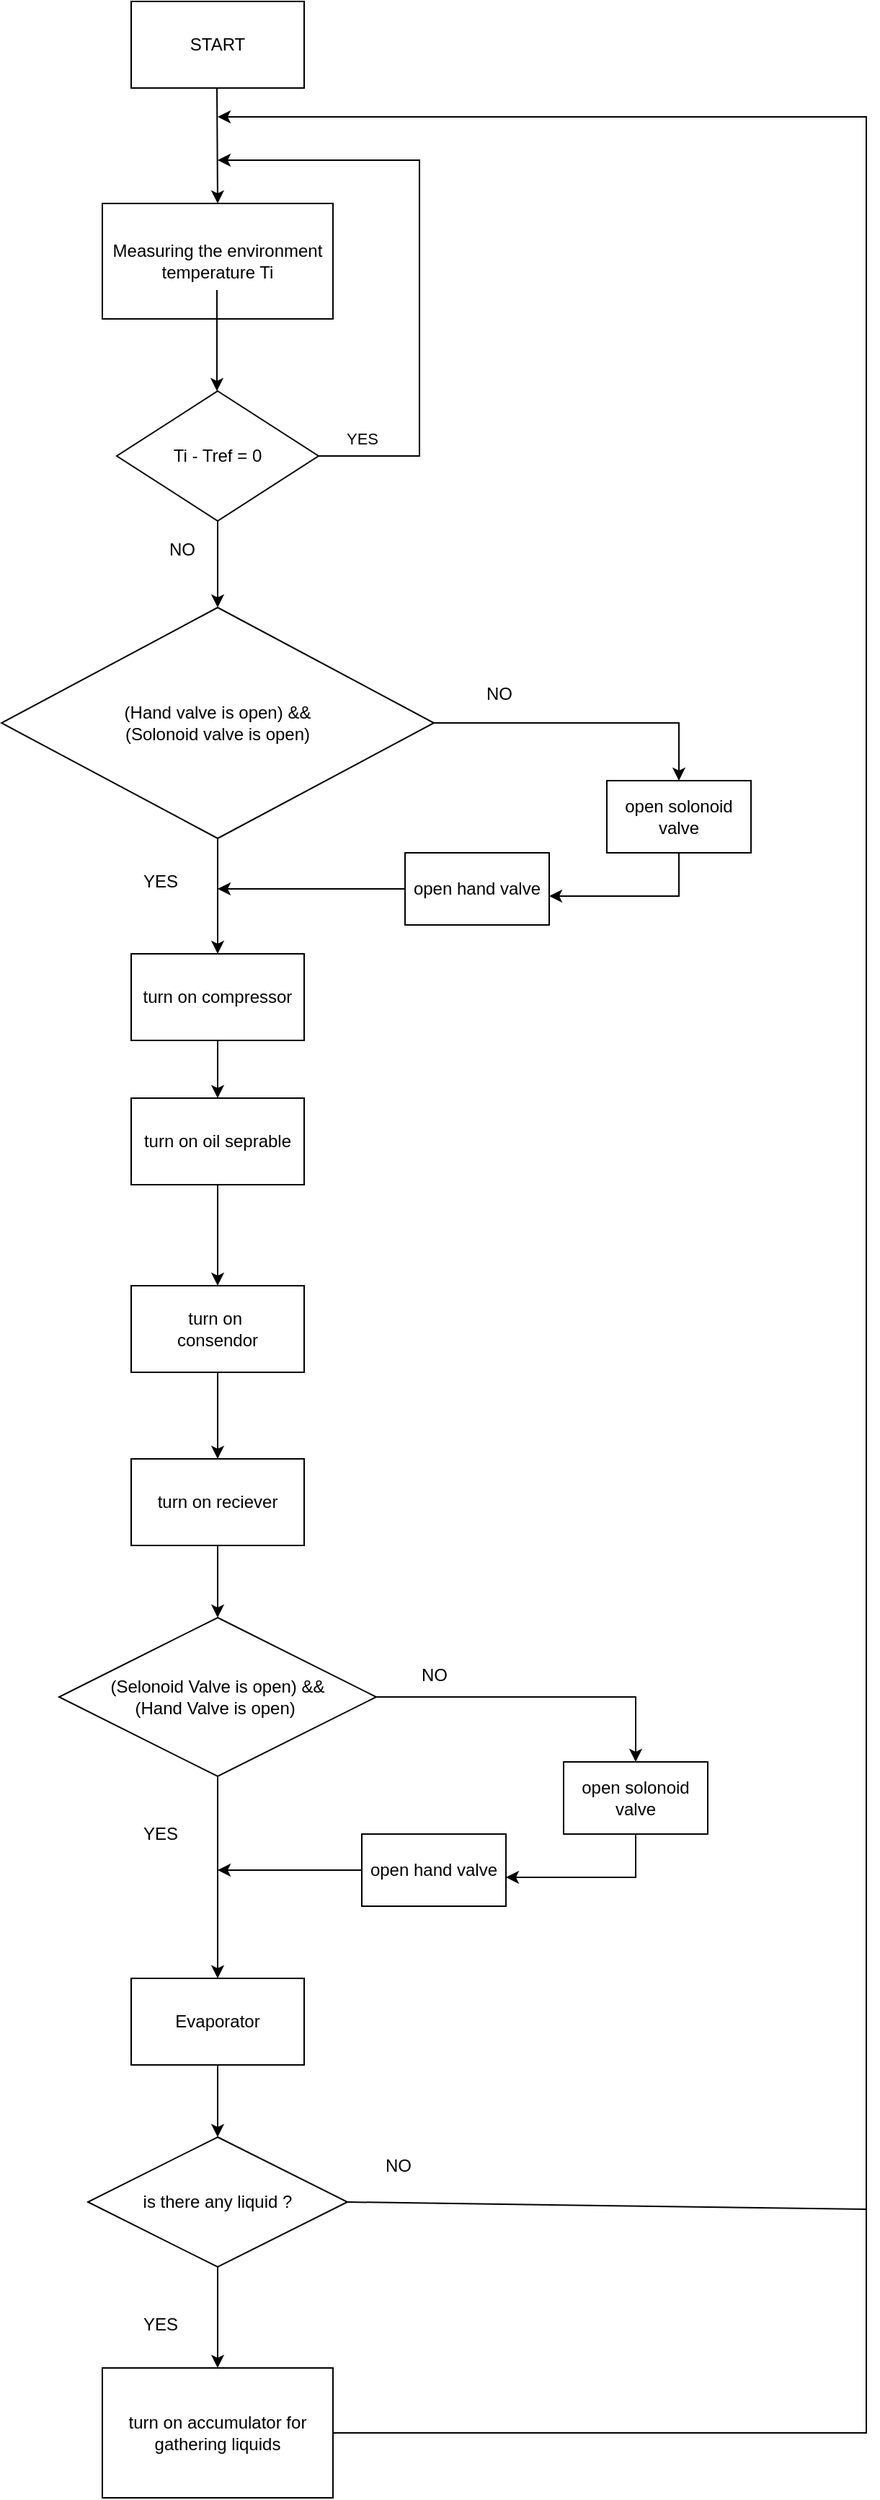 <mxfile version="16.4.3" type="device"><diagram id="6bjxhPnPf8Hs3nQTwTzE" name="Page-1"><mxGraphModel dx="1038" dy="579" grid="1" gridSize="10" guides="1" tooltips="1" connect="1" arrows="1" fold="1" page="1" pageScale="1" pageWidth="2339" pageHeight="3300" math="0" shadow="0"><root><mxCell id="0"/><mxCell id="1" parent="0"/><mxCell id="0Xodh3QElEGGn4C1a_XJ-1" value="START" style="rounded=0;whiteSpace=wrap;html=1;" parent="1" vertex="1"><mxGeometry x="230" y="120" width="120" height="60" as="geometry"/></mxCell><mxCell id="0Xodh3QElEGGn4C1a_XJ-2" value="" style="endArrow=classic;html=1;rounded=0;entryX=0.5;entryY=0;entryDx=0;entryDy=0;" parent="1" target="0Xodh3QElEGGn4C1a_XJ-3" edge="1"><mxGeometry width="50" height="50" relative="1" as="geometry"><mxPoint x="289.5" y="180" as="sourcePoint"/><mxPoint x="290" y="240" as="targetPoint"/></mxGeometry></mxCell><mxCell id="0Xodh3QElEGGn4C1a_XJ-3" value="Measuring the environment&lt;br&gt;temperature Ti" style="rounded=0;whiteSpace=wrap;html=1;" parent="1" vertex="1"><mxGeometry x="210" y="260" width="160" height="80" as="geometry"/></mxCell><mxCell id="0Xodh3QElEGGn4C1a_XJ-4" value="" style="endArrow=classic;html=1;rounded=0;" parent="1" edge="1"><mxGeometry width="50" height="50" relative="1" as="geometry"><mxPoint x="289.5" y="320" as="sourcePoint"/><mxPoint x="289.5" y="390" as="targetPoint"/></mxGeometry></mxCell><mxCell id="0Xodh3QElEGGn4C1a_XJ-5" value="Ti - Tref = 0" style="rhombus;whiteSpace=wrap;html=1;" parent="1" vertex="1"><mxGeometry x="220" y="390" width="140" height="90" as="geometry"/></mxCell><mxCell id="0Xodh3QElEGGn4C1a_XJ-6" value="YES" style="endArrow=classic;html=1;rounded=0;exitX=1;exitY=0.5;exitDx=0;exitDy=0;labelPosition=center;verticalLabelPosition=bottom;align=center;verticalAlign=top;" parent="1" source="0Xodh3QElEGGn4C1a_XJ-5" edge="1"><mxGeometry x="-0.855" y="25" width="50" height="50" relative="1" as="geometry"><mxPoint x="400" y="420" as="sourcePoint"/><mxPoint x="290" y="230" as="targetPoint"/><Array as="points"><mxPoint x="410" y="435"/><mxPoint x="430" y="435"/><mxPoint x="430" y="370"/><mxPoint x="430" y="230"/></Array><mxPoint as="offset"/></mxGeometry></mxCell><mxCell id="0Xodh3QElEGGn4C1a_XJ-7" value="" style="endArrow=classic;html=1;rounded=0;exitX=0.5;exitY=1;exitDx=0;exitDy=0;" parent="1" source="0Xodh3QElEGGn4C1a_XJ-5" edge="1"><mxGeometry width="50" height="50" relative="1" as="geometry"><mxPoint x="310" y="520" as="sourcePoint"/><mxPoint x="290" y="540" as="targetPoint"/></mxGeometry></mxCell><mxCell id="0Xodh3QElEGGn4C1a_XJ-8" value="(Hand valve is open) &amp;amp;&amp;amp;&lt;br&gt;(Solonoid valve is open)" style="rhombus;whiteSpace=wrap;html=1;" parent="1" vertex="1"><mxGeometry x="140" y="540" width="300" height="160" as="geometry"/></mxCell><mxCell id="0Xodh3QElEGGn4C1a_XJ-10" value="" style="endArrow=classic;html=1;rounded=0;exitX=0.5;exitY=1;exitDx=0;exitDy=0;" parent="1" source="0Xodh3QElEGGn4C1a_XJ-8" edge="1"><mxGeometry width="50" height="50" relative="1" as="geometry"><mxPoint x="330" y="650" as="sourcePoint"/><mxPoint x="290" y="780" as="targetPoint"/><Array as="points"><mxPoint x="290" y="740"/></Array></mxGeometry></mxCell><mxCell id="0Xodh3QElEGGn4C1a_XJ-11" value="" style="endArrow=classic;html=1;rounded=0;exitX=1;exitY=0.5;exitDx=0;exitDy=0;" parent="1" source="0Xodh3QElEGGn4C1a_XJ-8" edge="1"><mxGeometry width="50" height="50" relative="1" as="geometry"><mxPoint x="490" y="645" as="sourcePoint"/><mxPoint x="610" y="660" as="targetPoint"/><Array as="points"><mxPoint x="540" y="620"/><mxPoint x="610" y="620"/></Array></mxGeometry></mxCell><mxCell id="7M3vHRDsdeHGS6RXej9o-3" value="turn on compressor" style="rounded=0;whiteSpace=wrap;html=1;" parent="1" vertex="1"><mxGeometry x="230" y="780" width="120" height="60" as="geometry"/></mxCell><mxCell id="7M3vHRDsdeHGS6RXej9o-4" value="" style="endArrow=classic;html=1;rounded=0;exitX=0.5;exitY=1;exitDx=0;exitDy=0;" parent="1" source="7M3vHRDsdeHGS6RXej9o-3" edge="1"><mxGeometry width="50" height="50" relative="1" as="geometry"><mxPoint x="350" y="880" as="sourcePoint"/><mxPoint x="290" y="880" as="targetPoint"/><Array as="points"><mxPoint x="290" y="860"/></Array></mxGeometry></mxCell><mxCell id="7M3vHRDsdeHGS6RXej9o-5" value="turn on oil seprable" style="rounded=0;whiteSpace=wrap;html=1;" parent="1" vertex="1"><mxGeometry x="230" y="880" width="120" height="60" as="geometry"/></mxCell><mxCell id="7M3vHRDsdeHGS6RXej9o-6" value="" style="endArrow=classic;html=1;rounded=0;exitX=0.5;exitY=1;exitDx=0;exitDy=0;" parent="1" source="7M3vHRDsdeHGS6RXej9o-5" edge="1"><mxGeometry width="50" height="50" relative="1" as="geometry"><mxPoint x="390" y="820" as="sourcePoint"/><mxPoint x="290" y="1010" as="targetPoint"/></mxGeometry></mxCell><mxCell id="7M3vHRDsdeHGS6RXej9o-7" value="turn on&amp;nbsp;&lt;br&gt;consendor" style="rounded=0;whiteSpace=wrap;html=1;" parent="1" vertex="1"><mxGeometry x="230" y="1010" width="120" height="60" as="geometry"/></mxCell><mxCell id="7M3vHRDsdeHGS6RXej9o-8" value="" style="endArrow=classic;html=1;rounded=0;exitX=0.5;exitY=1;exitDx=0;exitDy=0;" parent="1" source="7M3vHRDsdeHGS6RXej9o-7" edge="1"><mxGeometry width="50" height="50" relative="1" as="geometry"><mxPoint x="390" y="860" as="sourcePoint"/><mxPoint x="290" y="1130" as="targetPoint"/></mxGeometry></mxCell><mxCell id="7M3vHRDsdeHGS6RXej9o-9" value="turn on reciever" style="rounded=0;whiteSpace=wrap;html=1;" parent="1" vertex="1"><mxGeometry x="230" y="1130" width="120" height="60" as="geometry"/></mxCell><mxCell id="7M3vHRDsdeHGS6RXej9o-10" value="" style="endArrow=classic;html=1;rounded=0;exitX=0.5;exitY=1;exitDx=0;exitDy=0;" parent="1" source="7M3vHRDsdeHGS6RXej9o-9" edge="1"><mxGeometry width="50" height="50" relative="1" as="geometry"><mxPoint x="270" y="1290" as="sourcePoint"/><mxPoint x="290" y="1240" as="targetPoint"/></mxGeometry></mxCell><mxCell id="7M3vHRDsdeHGS6RXej9o-11" value="(Selonoid Valve is open) &amp;amp;&amp;amp;&lt;br&gt;(Hand Valve is open)&amp;nbsp;" style="rhombus;whiteSpace=wrap;html=1;" parent="1" vertex="1"><mxGeometry x="180" y="1240" width="220" height="110" as="geometry"/></mxCell><mxCell id="7M3vHRDsdeHGS6RXej9o-12" value="open solonoid valve" style="rounded=0;whiteSpace=wrap;html=1;" parent="1" vertex="1"><mxGeometry x="560" y="660" width="100" height="50" as="geometry"/></mxCell><mxCell id="7M3vHRDsdeHGS6RXej9o-13" value="" style="endArrow=classic;html=1;rounded=0;exitX=0.5;exitY=1;exitDx=0;exitDy=0;" parent="1" source="7M3vHRDsdeHGS6RXej9o-12" edge="1"><mxGeometry width="50" height="50" relative="1" as="geometry"><mxPoint x="610" y="720" as="sourcePoint"/><mxPoint x="520" y="740" as="targetPoint"/><Array as="points"><mxPoint x="610" y="740"/></Array></mxGeometry></mxCell><mxCell id="7M3vHRDsdeHGS6RXej9o-14" value="open hand valve" style="rounded=0;whiteSpace=wrap;html=1;" parent="1" vertex="1"><mxGeometry x="420" y="710" width="100" height="50" as="geometry"/></mxCell><mxCell id="7M3vHRDsdeHGS6RXej9o-15" value="" style="endArrow=classic;html=1;rounded=0;exitX=0;exitY=0.5;exitDx=0;exitDy=0;" parent="1" source="7M3vHRDsdeHGS6RXej9o-14" edge="1"><mxGeometry width="50" height="50" relative="1" as="geometry"><mxPoint x="390" y="740" as="sourcePoint"/><mxPoint x="290" y="735" as="targetPoint"/></mxGeometry></mxCell><mxCell id="7M3vHRDsdeHGS6RXej9o-16" value="" style="endArrow=classic;html=1;rounded=0;exitX=1;exitY=0.5;exitDx=0;exitDy=0;" parent="1" source="7M3vHRDsdeHGS6RXej9o-11" edge="1"><mxGeometry width="50" height="50" relative="1" as="geometry"><mxPoint x="410" y="1300" as="sourcePoint"/><mxPoint x="580" y="1340" as="targetPoint"/><Array as="points"><mxPoint x="580" y="1295"/></Array></mxGeometry></mxCell><mxCell id="7M3vHRDsdeHGS6RXej9o-17" value="open solonoid valve" style="rounded=0;whiteSpace=wrap;html=1;" parent="1" vertex="1"><mxGeometry x="530" y="1340" width="100" height="50" as="geometry"/></mxCell><mxCell id="7M3vHRDsdeHGS6RXej9o-18" value="" style="endArrow=classic;html=1;rounded=0;exitX=0.5;exitY=1;exitDx=0;exitDy=0;" parent="1" source="7M3vHRDsdeHGS6RXej9o-17" edge="1"><mxGeometry width="50" height="50" relative="1" as="geometry"><mxPoint x="580" y="1400" as="sourcePoint"/><mxPoint x="490" y="1420" as="targetPoint"/><Array as="points"><mxPoint x="580" y="1420"/></Array></mxGeometry></mxCell><mxCell id="7M3vHRDsdeHGS6RXej9o-19" value="open hand valve" style="rounded=0;whiteSpace=wrap;html=1;" parent="1" vertex="1"><mxGeometry x="390" y="1390" width="100" height="50" as="geometry"/></mxCell><mxCell id="7M3vHRDsdeHGS6RXej9o-20" value="NO" style="text;html=1;align=center;verticalAlign=middle;resizable=0;points=[];autosize=1;strokeColor=none;fillColor=none;" parent="1" vertex="1"><mxGeometry x="425" y="1270" width="30" height="20" as="geometry"/></mxCell><mxCell id="7M3vHRDsdeHGS6RXej9o-21" value="YES" style="text;html=1;align=center;verticalAlign=middle;resizable=0;points=[];autosize=1;strokeColor=none;fillColor=none;" parent="1" vertex="1"><mxGeometry x="230" y="1380" width="40" height="20" as="geometry"/></mxCell><mxCell id="7M3vHRDsdeHGS6RXej9o-23" value="" style="endArrow=classic;html=1;rounded=0;exitX=0.5;exitY=1;exitDx=0;exitDy=0;" parent="1" source="7M3vHRDsdeHGS6RXej9o-11" edge="1"><mxGeometry width="50" height="50" relative="1" as="geometry"><mxPoint x="290" y="1430" as="sourcePoint"/><mxPoint x="290" y="1490" as="targetPoint"/></mxGeometry></mxCell><mxCell id="7M3vHRDsdeHGS6RXej9o-24" value="" style="endArrow=classic;html=1;rounded=0;exitX=0;exitY=0.5;exitDx=0;exitDy=0;" parent="1" source="7M3vHRDsdeHGS6RXej9o-19" edge="1"><mxGeometry width="50" height="50" relative="1" as="geometry"><mxPoint x="320" y="1460" as="sourcePoint"/><mxPoint x="290" y="1415" as="targetPoint"/></mxGeometry></mxCell><mxCell id="7M3vHRDsdeHGS6RXej9o-25" value="Evaporator" style="rounded=0;whiteSpace=wrap;html=1;" parent="1" vertex="1"><mxGeometry x="230" y="1490" width="120" height="60" as="geometry"/></mxCell><mxCell id="7M3vHRDsdeHGS6RXej9o-26" value="" style="endArrow=classic;html=1;rounded=0;exitX=0.5;exitY=1;exitDx=0;exitDy=0;" parent="1" source="7M3vHRDsdeHGS6RXej9o-25" edge="1"><mxGeometry width="50" height="50" relative="1" as="geometry"><mxPoint x="260" y="1630" as="sourcePoint"/><mxPoint x="290" y="1600" as="targetPoint"/></mxGeometry></mxCell><mxCell id="7M3vHRDsdeHGS6RXej9o-30" value="" style="edgeStyle=orthogonalEdgeStyle;rounded=0;orthogonalLoop=1;jettySize=auto;html=1;" parent="1" source="7M3vHRDsdeHGS6RXej9o-27" target="7M3vHRDsdeHGS6RXej9o-28" edge="1"><mxGeometry relative="1" as="geometry"/></mxCell><mxCell id="7M3vHRDsdeHGS6RXej9o-27" value="is there any liquid ?" style="rhombus;whiteSpace=wrap;html=1;" parent="1" vertex="1"><mxGeometry x="200" y="1600" width="180" height="90" as="geometry"/></mxCell><mxCell id="7M3vHRDsdeHGS6RXej9o-28" value="turn on accumulator for gathering liquids" style="rounded=0;whiteSpace=wrap;html=1;" parent="1" vertex="1"><mxGeometry x="210" y="1760" width="160" height="90" as="geometry"/></mxCell><mxCell id="7M3vHRDsdeHGS6RXej9o-31" value="YES" style="text;html=1;align=center;verticalAlign=middle;resizable=0;points=[];autosize=1;strokeColor=none;fillColor=none;" parent="1" vertex="1"><mxGeometry x="230" y="1720" width="40" height="20" as="geometry"/></mxCell><mxCell id="7M3vHRDsdeHGS6RXej9o-32" value="" style="endArrow=classic;html=1;rounded=0;exitX=1;exitY=0.5;exitDx=0;exitDy=0;" parent="1" source="7M3vHRDsdeHGS6RXej9o-27" edge="1"><mxGeometry width="50" height="50" relative="1" as="geometry"><mxPoint x="390" y="1750" as="sourcePoint"/><mxPoint x="290" y="200" as="targetPoint"/><Array as="points"><mxPoint x="740" y="1650"/><mxPoint x="740" y="200"/></Array></mxGeometry></mxCell><mxCell id="7M3vHRDsdeHGS6RXej9o-33" value="NO" style="text;html=1;align=center;verticalAlign=middle;resizable=0;points=[];autosize=1;strokeColor=none;fillColor=none;" parent="1" vertex="1"><mxGeometry x="400" y="1610" width="30" height="20" as="geometry"/></mxCell><mxCell id="7M3vHRDsdeHGS6RXej9o-35" value="NO&lt;br&gt;" style="text;html=1;align=center;verticalAlign=middle;resizable=0;points=[];autosize=1;strokeColor=none;fillColor=none;" parent="1" vertex="1"><mxGeometry x="250" y="490" width="30" height="20" as="geometry"/></mxCell><mxCell id="7M3vHRDsdeHGS6RXej9o-36" value="NO" style="text;html=1;align=center;verticalAlign=middle;resizable=0;points=[];autosize=1;strokeColor=none;fillColor=none;" parent="1" vertex="1"><mxGeometry x="470" y="590" width="30" height="20" as="geometry"/></mxCell><mxCell id="7M3vHRDsdeHGS6RXej9o-37" value="YES" style="text;html=1;align=center;verticalAlign=middle;resizable=0;points=[];autosize=1;strokeColor=none;fillColor=none;" parent="1" vertex="1"><mxGeometry x="230" y="720" width="40" height="20" as="geometry"/></mxCell><mxCell id="2N3BZ_uQtIoSK7iIbxmn-1" value="" style="endArrow=none;html=1;rounded=0;entryX=1;entryY=0.5;entryDx=0;entryDy=0;" edge="1" parent="1" target="7M3vHRDsdeHGS6RXej9o-28"><mxGeometry width="50" height="50" relative="1" as="geometry"><mxPoint x="740" y="1650" as="sourcePoint"/><mxPoint x="550" y="1700" as="targetPoint"/><Array as="points"><mxPoint x="740" y="1805"/></Array></mxGeometry></mxCell></root></mxGraphModel></diagram></mxfile>